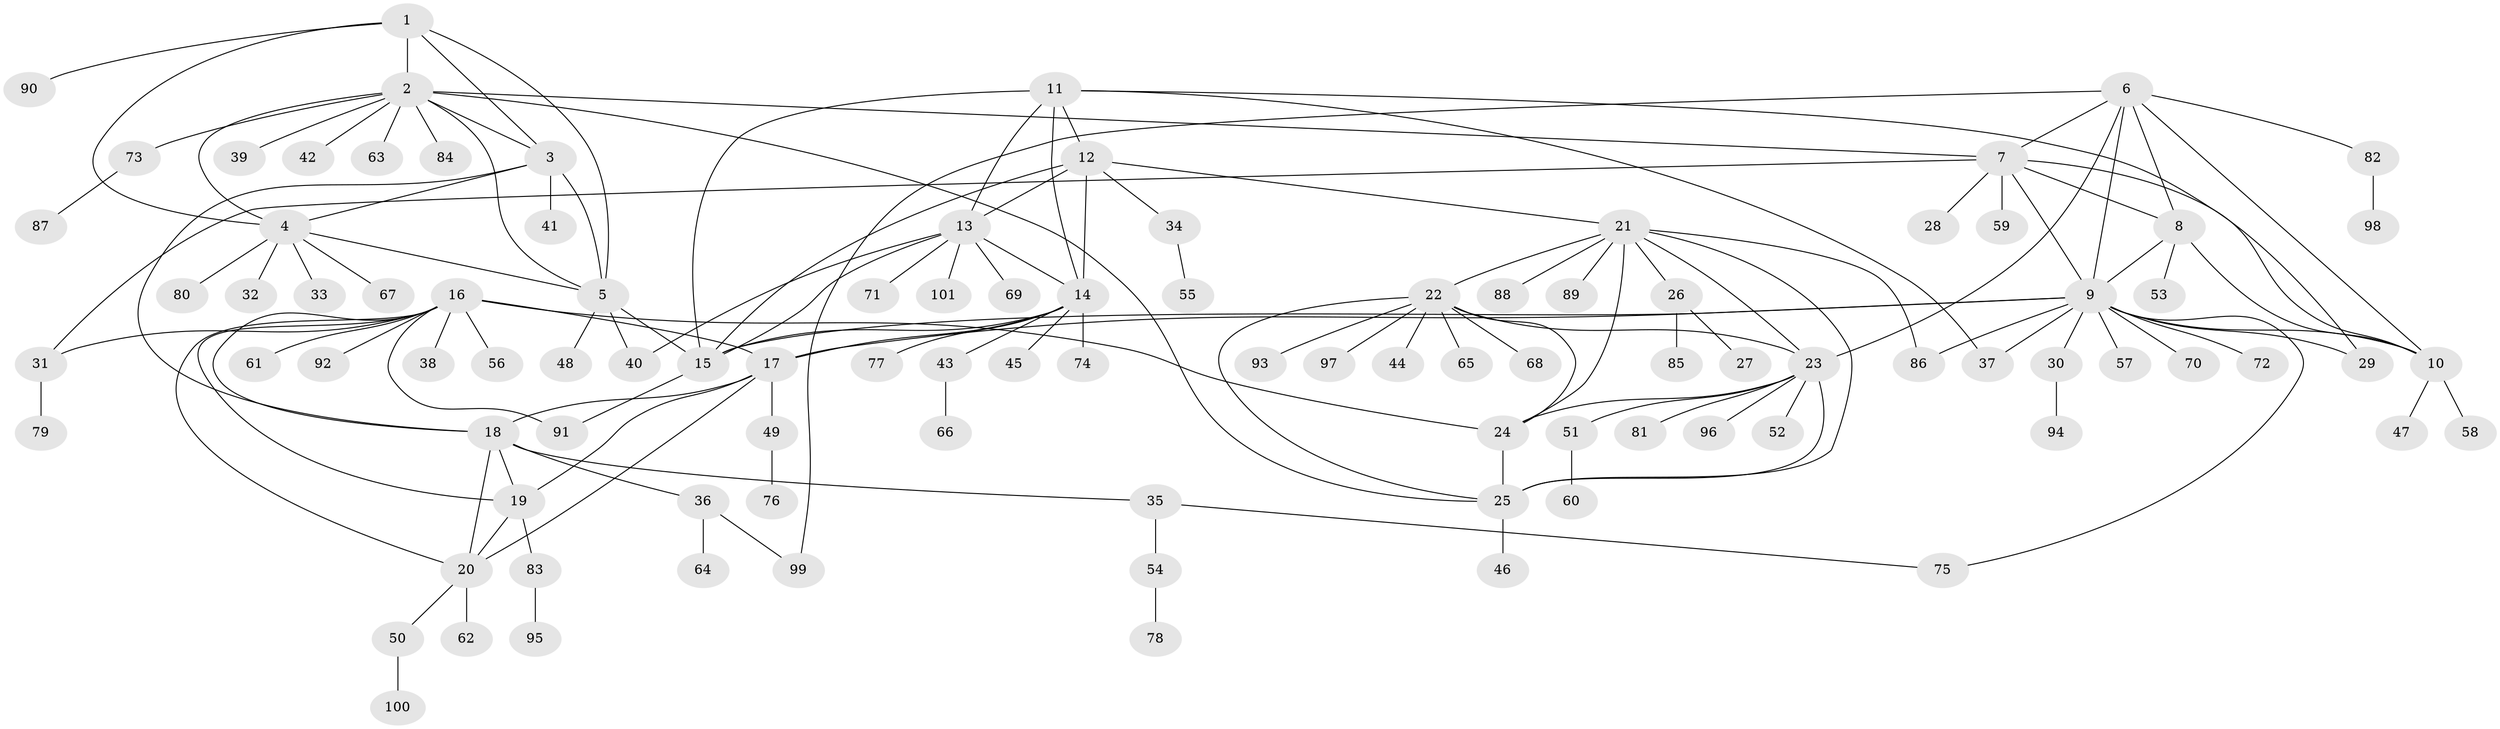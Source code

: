// Generated by graph-tools (version 1.1) at 2025/16/03/09/25 04:16:08]
// undirected, 101 vertices, 144 edges
graph export_dot {
graph [start="1"]
  node [color=gray90,style=filled];
  1;
  2;
  3;
  4;
  5;
  6;
  7;
  8;
  9;
  10;
  11;
  12;
  13;
  14;
  15;
  16;
  17;
  18;
  19;
  20;
  21;
  22;
  23;
  24;
  25;
  26;
  27;
  28;
  29;
  30;
  31;
  32;
  33;
  34;
  35;
  36;
  37;
  38;
  39;
  40;
  41;
  42;
  43;
  44;
  45;
  46;
  47;
  48;
  49;
  50;
  51;
  52;
  53;
  54;
  55;
  56;
  57;
  58;
  59;
  60;
  61;
  62;
  63;
  64;
  65;
  66;
  67;
  68;
  69;
  70;
  71;
  72;
  73;
  74;
  75;
  76;
  77;
  78;
  79;
  80;
  81;
  82;
  83;
  84;
  85;
  86;
  87;
  88;
  89;
  90;
  91;
  92;
  93;
  94;
  95;
  96;
  97;
  98;
  99;
  100;
  101;
  1 -- 2;
  1 -- 3;
  1 -- 4;
  1 -- 5;
  1 -- 90;
  2 -- 3;
  2 -- 4;
  2 -- 5;
  2 -- 7;
  2 -- 25;
  2 -- 39;
  2 -- 42;
  2 -- 63;
  2 -- 73;
  2 -- 84;
  3 -- 4;
  3 -- 5;
  3 -- 18;
  3 -- 41;
  4 -- 5;
  4 -- 32;
  4 -- 33;
  4 -- 67;
  4 -- 80;
  5 -- 15;
  5 -- 40;
  5 -- 48;
  6 -- 7;
  6 -- 8;
  6 -- 9;
  6 -- 10;
  6 -- 23;
  6 -- 82;
  6 -- 99;
  7 -- 8;
  7 -- 9;
  7 -- 10;
  7 -- 28;
  7 -- 31;
  7 -- 59;
  8 -- 9;
  8 -- 10;
  8 -- 53;
  9 -- 10;
  9 -- 15;
  9 -- 17;
  9 -- 29;
  9 -- 30;
  9 -- 37;
  9 -- 57;
  9 -- 70;
  9 -- 72;
  9 -- 75;
  9 -- 86;
  10 -- 47;
  10 -- 58;
  11 -- 12;
  11 -- 13;
  11 -- 14;
  11 -- 15;
  11 -- 29;
  11 -- 37;
  12 -- 13;
  12 -- 14;
  12 -- 15;
  12 -- 21;
  12 -- 34;
  13 -- 14;
  13 -- 15;
  13 -- 40;
  13 -- 69;
  13 -- 71;
  13 -- 101;
  14 -- 15;
  14 -- 17;
  14 -- 43;
  14 -- 45;
  14 -- 74;
  14 -- 77;
  15 -- 91;
  16 -- 17;
  16 -- 18;
  16 -- 19;
  16 -- 20;
  16 -- 24;
  16 -- 31;
  16 -- 38;
  16 -- 56;
  16 -- 61;
  16 -- 91;
  16 -- 92;
  17 -- 18;
  17 -- 19;
  17 -- 20;
  17 -- 49;
  18 -- 19;
  18 -- 20;
  18 -- 35;
  18 -- 36;
  19 -- 20;
  19 -- 83;
  20 -- 50;
  20 -- 62;
  21 -- 22;
  21 -- 23;
  21 -- 24;
  21 -- 25;
  21 -- 26;
  21 -- 86;
  21 -- 88;
  21 -- 89;
  22 -- 23;
  22 -- 24;
  22 -- 25;
  22 -- 44;
  22 -- 65;
  22 -- 68;
  22 -- 93;
  22 -- 97;
  23 -- 24;
  23 -- 25;
  23 -- 51;
  23 -- 52;
  23 -- 81;
  23 -- 96;
  24 -- 25;
  25 -- 46;
  26 -- 27;
  26 -- 85;
  30 -- 94;
  31 -- 79;
  34 -- 55;
  35 -- 54;
  35 -- 75;
  36 -- 64;
  36 -- 99;
  43 -- 66;
  49 -- 76;
  50 -- 100;
  51 -- 60;
  54 -- 78;
  73 -- 87;
  82 -- 98;
  83 -- 95;
}
